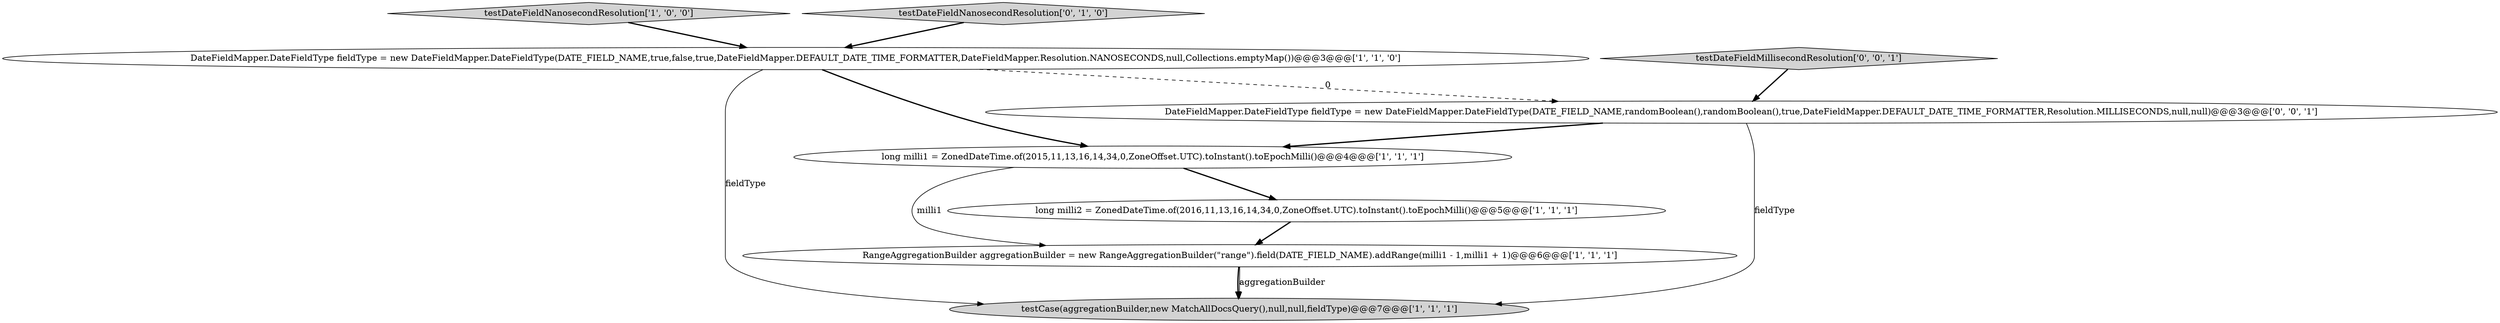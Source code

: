 digraph {
5 [style = filled, label = "testDateFieldNanosecondResolution['1', '0', '0']", fillcolor = lightgray, shape = diamond image = "AAA0AAABBB1BBB"];
4 [style = filled, label = "RangeAggregationBuilder aggregationBuilder = new RangeAggregationBuilder(\"range\").field(DATE_FIELD_NAME).addRange(milli1 - 1,milli1 + 1)@@@6@@@['1', '1', '1']", fillcolor = white, shape = ellipse image = "AAA0AAABBB1BBB"];
1 [style = filled, label = "testCase(aggregationBuilder,new MatchAllDocsQuery(),null,null,fieldType)@@@7@@@['1', '1', '1']", fillcolor = lightgray, shape = ellipse image = "AAA0AAABBB1BBB"];
3 [style = filled, label = "long milli2 = ZonedDateTime.of(2016,11,13,16,14,34,0,ZoneOffset.UTC).toInstant().toEpochMilli()@@@5@@@['1', '1', '1']", fillcolor = white, shape = ellipse image = "AAA0AAABBB1BBB"];
0 [style = filled, label = "long milli1 = ZonedDateTime.of(2015,11,13,16,14,34,0,ZoneOffset.UTC).toInstant().toEpochMilli()@@@4@@@['1', '1', '1']", fillcolor = white, shape = ellipse image = "AAA0AAABBB1BBB"];
7 [style = filled, label = "testDateFieldMillisecondResolution['0', '0', '1']", fillcolor = lightgray, shape = diamond image = "AAA0AAABBB3BBB"];
2 [style = filled, label = "DateFieldMapper.DateFieldType fieldType = new DateFieldMapper.DateFieldType(DATE_FIELD_NAME,true,false,true,DateFieldMapper.DEFAULT_DATE_TIME_FORMATTER,DateFieldMapper.Resolution.NANOSECONDS,null,Collections.emptyMap())@@@3@@@['1', '1', '0']", fillcolor = white, shape = ellipse image = "AAA0AAABBB1BBB"];
8 [style = filled, label = "DateFieldMapper.DateFieldType fieldType = new DateFieldMapper.DateFieldType(DATE_FIELD_NAME,randomBoolean(),randomBoolean(),true,DateFieldMapper.DEFAULT_DATE_TIME_FORMATTER,Resolution.MILLISECONDS,null,null)@@@3@@@['0', '0', '1']", fillcolor = white, shape = ellipse image = "AAA0AAABBB3BBB"];
6 [style = filled, label = "testDateFieldNanosecondResolution['0', '1', '0']", fillcolor = lightgray, shape = diamond image = "AAA0AAABBB2BBB"];
5->2 [style = bold, label=""];
2->8 [style = dashed, label="0"];
2->0 [style = bold, label=""];
7->8 [style = bold, label=""];
0->4 [style = solid, label="milli1"];
0->3 [style = bold, label=""];
6->2 [style = bold, label=""];
3->4 [style = bold, label=""];
8->0 [style = bold, label=""];
4->1 [style = bold, label=""];
8->1 [style = solid, label="fieldType"];
2->1 [style = solid, label="fieldType"];
4->1 [style = solid, label="aggregationBuilder"];
}
